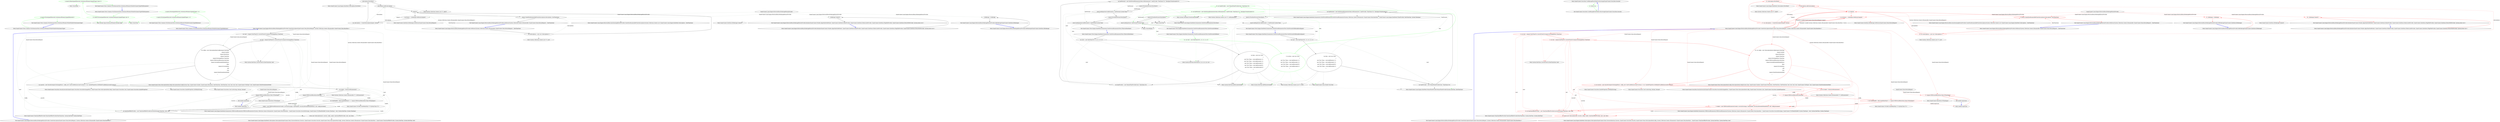 digraph  {
m0_9 [cluster="Unk.IsFalse", file="DataDictionary.cs", label="Entry Unk.IsFalse", span=""];
m0_0 [cluster="QuantConnect.Tests.Common.Util.ExtensionsTests.IsSubclassOfGenericWorksWorksForNonGenericType()", file="DataDictionary.cs", label="Entry QuantConnect.Tests.Common.Util.ExtensionsTests.IsSubclassOfGenericWorksWorksForNonGenericType()", span="23-23"];
m0_1 [cluster="QuantConnect.Tests.Common.Util.ExtensionsTests.IsSubclassOfGenericWorksWorksForNonGenericType()", color=green, community=0, file="DataDictionary.cs", label="4: Assert.IsTrue(typeof(Derived2).IsSubclassOfGeneric(typeof(Derived1)))", span="25-25"];
m0_2 [cluster="QuantConnect.Tests.Common.Util.ExtensionsTests.IsSubclassOfGenericWorksWorksForNonGenericType()", file="DataDictionary.cs", label="Exit QuantConnect.Tests.Common.Util.ExtensionsTests.IsSubclassOfGenericWorksWorksForNonGenericType()", span="23-23"];
m0_5 [cluster="QuantConnect.Tests.Common.Util.ExtensionsTests.IsSubclassOfGenericWorksForGenericTypeWithParameter()", file="DataDictionary.cs", label="Entry QuantConnect.Tests.Common.Util.ExtensionsTests.IsSubclassOfGenericWorksForGenericTypeWithParameter()", span="29-29"];
m0_6 [cluster="QuantConnect.Tests.Common.Util.ExtensionsTests.IsSubclassOfGenericWorksForGenericTypeWithParameter()", color=green, community=0, file="DataDictionary.cs", label="22: Assert.IsTrue(typeof(Derived1).IsSubclassOfGeneric(typeof(Super<int>)))", span="31-31"];
m0_7 [cluster="QuantConnect.Tests.Common.Util.ExtensionsTests.IsSubclassOfGenericWorksForGenericTypeWithParameter()", color=green, community=0, file="DataDictionary.cs", label="4: Assert.IsFalse(typeof(Derived1).IsSubclassOfGeneric(typeof(Super<bool>)))", span="32-32"];
m0_8 [cluster="QuantConnect.Tests.Common.Util.ExtensionsTests.IsSubclassOfGenericWorksForGenericTypeWithParameter()", file="DataDictionary.cs", label="Exit QuantConnect.Tests.Common.Util.ExtensionsTests.IsSubclassOfGenericWorksForGenericTypeWithParameter()", span="29-29"];
m0_10 [cluster="QuantConnect.Tests.Common.Util.ExtensionsTests.IsSubclassOfGenericWorksForGenericTypeDefinitions()", file="DataDictionary.cs", label="Entry QuantConnect.Tests.Common.Util.ExtensionsTests.IsSubclassOfGenericWorksForGenericTypeDefinitions()", span="36-36"];
m0_11 [cluster="QuantConnect.Tests.Common.Util.ExtensionsTests.IsSubclassOfGenericWorksForGenericTypeDefinitions()", color=green, community=0, file="DataDictionary.cs", label="3: Assert.IsTrue(typeof(Derived1).IsSubclassOfGeneric(typeof(Super<>)))", span="38-38"];
m0_12 [cluster="QuantConnect.Tests.Common.Util.ExtensionsTests.IsSubclassOfGenericWorksForGenericTypeDefinitions()", color=green, community=0, file="DataDictionary.cs", label="1: Assert.IsTrue(typeof(Derived2).IsSubclassOfGeneric(typeof(Super<>)))", span="39-39"];
m0_13 [cluster="QuantConnect.Tests.Common.Util.ExtensionsTests.IsSubclassOfGenericWorksForGenericTypeDefinitions()", file="DataDictionary.cs", label="Exit QuantConnect.Tests.Common.Util.ExtensionsTests.IsSubclassOfGenericWorksForGenericTypeDefinitions()", span="36-36"];
m0_3 [cluster="System.Type.IsSubclassOfGeneric(System.Type)", file="DataDictionary.cs", label="Entry System.Type.IsSubclassOfGeneric(System.Type)", span="359-359"];
m0_4 [cluster="Unk.IsTrue", file="DataDictionary.cs", label="Entry Unk.IsTrue", span=""];
m1_19 [cluster="QuantConnect.Lean.Engine.DataFeeds.Subscription.MoveNext()", file="DividendAlgorithm.cs", label="Entry QuantConnect.Lean.Engine.DataFeeds.Subscription.MoveNext()", span="130-130"];
m1_0 [cluster="QuantConnect.Lean.Engine.HistoricalData.BrokerageHistoryProvider.SetBrokerage(QuantConnect.Interfaces.IBrokerage)", file="DividendAlgorithm.cs", label="Entry QuantConnect.Lean.Engine.HistoricalData.BrokerageHistoryProvider.SetBrokerage(QuantConnect.Interfaces.IBrokerage)", span="41-41"];
m1_1 [cluster="QuantConnect.Lean.Engine.HistoricalData.BrokerageHistoryProvider.SetBrokerage(QuantConnect.Interfaces.IBrokerage)", file="DividendAlgorithm.cs", label="_brokerage = brokerage", span="43-43"];
m1_2 [cluster="QuantConnect.Lean.Engine.HistoricalData.BrokerageHistoryProvider.SetBrokerage(QuantConnect.Interfaces.IBrokerage)", file="DividendAlgorithm.cs", label="Exit QuantConnect.Lean.Engine.HistoricalData.BrokerageHistoryProvider.SetBrokerage(QuantConnect.Interfaces.IBrokerage)", span="41-41"];
m1_16 [cluster="System.Collections.Generic.List<T>.List()", file="DividendAlgorithm.cs", label="Entry System.Collections.Generic.List<T>.List()", span="0-0"];
m1_17 [cluster="QuantConnect.Interfaces.IBrokerage.GetHistory(QuantConnect.Data.HistoryRequest)", file="DividendAlgorithm.cs", label="Entry QuantConnect.Interfaces.IBrokerage.GetHistory(QuantConnect.Data.HistoryRequest)", span="120-120"];
m1_43 [cluster="lambda expression", file="DividendAlgorithm.cs", label="Entry lambda expression", span="112-112"];
m1_44 [cluster="lambda expression", file="DividendAlgorithm.cs", label="request.FillForwardResolution.Value.ToTimeSpan()", span="112-112"];
m1_45 [cluster="lambda expression", file="DividendAlgorithm.cs", label="Exit lambda expression", span="112-112"];
m1_18 [cluster="QuantConnect.Lean.Engine.HistoricalData.BrokerageHistoryProvider.CreateSubscription(QuantConnect.Data.HistoryRequest, System.Collections.Generic.IEnumerable<QuantConnect.Data.BaseData>)", file="DividendAlgorithm.cs", label="Entry QuantConnect.Lean.Engine.HistoricalData.BrokerageHistoryProvider.CreateSubscription(QuantConnect.Data.HistoryRequest, System.Collections.Generic.IEnumerable<QuantConnect.Data.BaseData>)", span="85-85"];
m1_22 [cluster="QuantConnect.Lean.Engine.HistoricalData.BrokerageHistoryProvider.CreateSubscription(QuantConnect.Data.HistoryRequest, System.Collections.Generic.IEnumerable<QuantConnect.Data.BaseData>)", file="DividendAlgorithm.cs", label="var start = request.StartTimeUtc.ConvertFromUtc(request.ExchangeHours.TimeZone)", span="88-88"];
m1_23 [cluster="QuantConnect.Lean.Engine.HistoricalData.BrokerageHistoryProvider.CreateSubscription(QuantConnect.Data.HistoryRequest, System.Collections.Generic.IEnumerable<QuantConnect.Data.BaseData>)", file="DividendAlgorithm.cs", label="var end = request.EndTimeUtc.ConvertFromUtc(request.ExchangeHours.TimeZone)", span="89-89"];
m1_24 [cluster="QuantConnect.Lean.Engine.HistoricalData.BrokerageHistoryProvider.CreateSubscription(QuantConnect.Data.HistoryRequest, System.Collections.Generic.IEnumerable<QuantConnect.Data.BaseData>)", file="DividendAlgorithm.cs", label="var config = new SubscriptionDataConfig(request.DataType,\r\n                request.Symbol,\r\n                request.Resolution,\r\n                request.TimeZone,\r\n                request.ExchangeHours.TimeZone,\r\n                request.FillForwardResolution.HasValue,\r\n                request.IncludeExtendedMarketHours,\r\n                false,\r\n                request.IsCustomData,\r\n                null,\r\n                true,\r\n                request.DataNormalizationMode\r\n                )", span="91-103"];
m1_25 [cluster="QuantConnect.Lean.Engine.HistoricalData.BrokerageHistoryProvider.CreateSubscription(QuantConnect.Data.HistoryRequest, System.Collections.Generic.IEnumerable<QuantConnect.Data.BaseData>)", file="DividendAlgorithm.cs", label="var security = new Security(request.ExchangeHours, config, new Cash(CashBook.AccountCurrency, 0, 1m), SymbolProperties.GetDefault(CashBook.AccountCurrency))", span="105-105"];
m1_26 [cluster="QuantConnect.Lean.Engine.HistoricalData.BrokerageHistoryProvider.CreateSubscription(QuantConnect.Data.HistoryRequest, System.Collections.Generic.IEnumerable<QuantConnect.Data.BaseData>)", file="DividendAlgorithm.cs", label="var reader = history.GetEnumerator()", span="107-107"];
m1_27 [cluster="QuantConnect.Lean.Engine.HistoricalData.BrokerageHistoryProvider.CreateSubscription(QuantConnect.Data.HistoryRequest, System.Collections.Generic.IEnumerable<QuantConnect.Data.BaseData>)", file="DividendAlgorithm.cs", label="request.FillForwardResolution.HasValue", span="110-110"];
m1_28 [cluster="QuantConnect.Lean.Engine.HistoricalData.BrokerageHistoryProvider.CreateSubscription(QuantConnect.Data.HistoryRequest, System.Collections.Generic.IEnumerable<QuantConnect.Data.BaseData>)", file="DividendAlgorithm.cs", label="var readOnlyRef = Ref.CreateReadOnly(() => request.FillForwardResolution.Value.ToTimeSpan())", span="112-112"];
m1_30 [cluster="QuantConnect.Lean.Engine.HistoricalData.BrokerageHistoryProvider.CreateSubscription(QuantConnect.Data.HistoryRequest, System.Collections.Generic.IEnumerable<QuantConnect.Data.BaseData>)", file="DividendAlgorithm.cs", label="var timeZoneOffsetProvider = new TimeZoneOffsetProvider(security.Exchange.TimeZone, start, end)", span="116-116"];
m1_31 [cluster="QuantConnect.Lean.Engine.HistoricalData.BrokerageHistoryProvider.CreateSubscription(QuantConnect.Data.HistoryRequest, System.Collections.Generic.IEnumerable<QuantConnect.Data.BaseData>)", file="DividendAlgorithm.cs", label="return new Subscription(null, security, config, reader, timeZoneOffsetProvider, start, end, false);", span="117-117"];
m1_29 [cluster="QuantConnect.Lean.Engine.HistoricalData.BrokerageHistoryProvider.CreateSubscription(QuantConnect.Data.HistoryRequest, System.Collections.Generic.IEnumerable<QuantConnect.Data.BaseData>)", file="DividendAlgorithm.cs", label="reader = new FillForwardEnumerator(reader, security.Exchange, readOnlyRef, security.IsExtendedMarketHours, end, config.Increment)", span="113-113"];
m1_32 [cluster="QuantConnect.Lean.Engine.HistoricalData.BrokerageHistoryProvider.CreateSubscription(QuantConnect.Data.HistoryRequest, System.Collections.Generic.IEnumerable<QuantConnect.Data.BaseData>)", file="DividendAlgorithm.cs", label="Exit QuantConnect.Lean.Engine.HistoricalData.BrokerageHistoryProvider.CreateSubscription(QuantConnect.Data.HistoryRequest, System.Collections.Generic.IEnumerable<QuantConnect.Data.BaseData>)", span="85-85"];
m1_34 [cluster="QuantConnect.Data.SubscriptionDataConfig.SubscriptionDataConfig(System.Type, QuantConnect.Symbol, QuantConnect.Resolution, DateTimeZone, DateTimeZone, bool, bool, bool, bool, QuantConnect.TickType?, bool, QuantConnect.DataNormalizationMode)", file="DividendAlgorithm.cs", label="Entry QuantConnect.Data.SubscriptionDataConfig.SubscriptionDataConfig(System.Type, QuantConnect.Symbol, QuantConnect.Resolution, DateTimeZone, DateTimeZone, bool, bool, bool, bool, QuantConnect.TickType?, bool, QuantConnect.DataNormalizationMode)", span="161-161"];
m1_7 [cluster="QuantConnect.Lean.Engine.HistoricalData.BrokerageHistoryProvider.GetHistory(System.Collections.Generic.IEnumerable<QuantConnect.Data.HistoryRequest>, DateTimeZone)", file="DividendAlgorithm.cs", label="Entry QuantConnect.Lean.Engine.HistoricalData.BrokerageHistoryProvider.GetHistory(System.Collections.Generic.IEnumerable<QuantConnect.Data.HistoryRequest>, DateTimeZone)", span="67-67"];
m1_8 [cluster="QuantConnect.Lean.Engine.HistoricalData.BrokerageHistoryProvider.GetHistory(System.Collections.Generic.IEnumerable<QuantConnect.Data.HistoryRequest>, DateTimeZone)", file="DividendAlgorithm.cs", label="var subscriptions = new List<Subscription>()", span="70-70"];
m1_9 [cluster="QuantConnect.Lean.Engine.HistoricalData.BrokerageHistoryProvider.GetHistory(System.Collections.Generic.IEnumerable<QuantConnect.Data.HistoryRequest>, DateTimeZone)", file="DividendAlgorithm.cs", label=requests, span="71-71"];
m1_14 [cluster="QuantConnect.Lean.Engine.HistoricalData.BrokerageHistoryProvider.GetHistory(System.Collections.Generic.IEnumerable<QuantConnect.Data.HistoryRequest>, DateTimeZone)", file="DividendAlgorithm.cs", label="return CreateSliceEnumerableFromSubscriptions(subscriptions, sliceTimeZone);", span="79-79"];
m1_13 [cluster="QuantConnect.Lean.Engine.HistoricalData.BrokerageHistoryProvider.GetHistory(System.Collections.Generic.IEnumerable<QuantConnect.Data.HistoryRequest>, DateTimeZone)", file="DividendAlgorithm.cs", label="subscriptions.Add(subscription)", span="76-76"];
m1_10 [cluster="QuantConnect.Lean.Engine.HistoricalData.BrokerageHistoryProvider.GetHistory(System.Collections.Generic.IEnumerable<QuantConnect.Data.HistoryRequest>, DateTimeZone)", file="DividendAlgorithm.cs", label="var history = _brokerage.GetHistory(request)", span="73-73"];
m1_11 [cluster="QuantConnect.Lean.Engine.HistoricalData.BrokerageHistoryProvider.GetHistory(System.Collections.Generic.IEnumerable<QuantConnect.Data.HistoryRequest>, DateTimeZone)", file="DividendAlgorithm.cs", label="var subscription = CreateSubscription(request, history)", span="74-74"];
m1_12 [cluster="QuantConnect.Lean.Engine.HistoricalData.BrokerageHistoryProvider.GetHistory(System.Collections.Generic.IEnumerable<QuantConnect.Data.HistoryRequest>, DateTimeZone)", file="DividendAlgorithm.cs", label="subscription.MoveNext()", span="75-75"];
m1_15 [cluster="QuantConnect.Lean.Engine.HistoricalData.BrokerageHistoryProvider.GetHistory(System.Collections.Generic.IEnumerable<QuantConnect.Data.HistoryRequest>, DateTimeZone)", file="DividendAlgorithm.cs", label="Exit QuantConnect.Lean.Engine.HistoricalData.BrokerageHistoryProvider.GetHistory(System.Collections.Generic.IEnumerable<QuantConnect.Data.HistoryRequest>, DateTimeZone)", span="67-67"];
m1_42 [cluster="QuantConnect.Lean.Engine.DataFeeds.Subscription.Subscription(QuantConnect.Data.UniverseSelection.Universe, QuantConnect.Securities.Security, QuantConnect.Data.SubscriptionDataConfig, System.Collections.Generic.IEnumerator<QuantConnect.Data.BaseData>, QuantConnect.TimeZoneOffsetProvider, System.DateTime, System.DateTime, bool)", file="DividendAlgorithm.cs", label="Entry QuantConnect.Lean.Engine.DataFeeds.Subscription.Subscription(QuantConnect.Data.UniverseSelection.Universe, QuantConnect.Securities.Security, QuantConnect.Data.SubscriptionDataConfig, System.Collections.Generic.IEnumerator<QuantConnect.Data.BaseData>, QuantConnect.TimeZoneOffsetProvider, System.DateTime, System.DateTime, bool)", span="103-103"];
m1_40 [cluster="QuantConnect.Lean.Engine.DataFeeds.Enumerators.FillForwardEnumerator.FillForwardEnumerator(System.Collections.Generic.IEnumerator<QuantConnect.Data.BaseData>, QuantConnect.Securities.SecurityExchange, QuantConnect.Util.IReadOnlyRef<System.TimeSpan>, bool, System.DateTime, System.TimeSpan)", file="DividendAlgorithm.cs", label="Entry QuantConnect.Lean.Engine.DataFeeds.Enumerators.FillForwardEnumerator.FillForwardEnumerator(System.Collections.Generic.IEnumerator<QuantConnect.Data.BaseData>, QuantConnect.Securities.SecurityExchange, QuantConnect.Util.IReadOnlyRef<System.TimeSpan>, bool, System.DateTime, System.TimeSpan)", span="59-59"];
m1_3 [cluster="QuantConnect.Lean.Engine.HistoricalData.BrokerageHistoryProvider.Initialize(QuantConnect.Packets.AlgorithmNodePacket, QuantConnect.Interfaces.IDataProvider, QuantConnect.Interfaces.IDataCacheProvider, QuantConnect.Interfaces.IMapFileProvider, QuantConnect.Interfaces.IFactorFileProvider, System.Action<int>)", file="DividendAlgorithm.cs", label="Entry QuantConnect.Lean.Engine.HistoricalData.BrokerageHistoryProvider.Initialize(QuantConnect.Packets.AlgorithmNodePacket, QuantConnect.Interfaces.IDataProvider, QuantConnect.Interfaces.IDataCacheProvider, QuantConnect.Interfaces.IMapFileProvider, QuantConnect.Interfaces.IFactorFileProvider, System.Action<int>)", span="55-55"];
m1_4 [cluster="QuantConnect.Lean.Engine.HistoricalData.BrokerageHistoryProvider.Initialize(QuantConnect.Packets.AlgorithmNodePacket, QuantConnect.Interfaces.IDataProvider, QuantConnect.Interfaces.IDataCacheProvider, QuantConnect.Interfaces.IMapFileProvider, QuantConnect.Interfaces.IFactorFileProvider, System.Action<int>)", file="DividendAlgorithm.cs", label="_brokerage.Connect()", span="58-58"];
m1_5 [cluster="QuantConnect.Lean.Engine.HistoricalData.BrokerageHistoryProvider.Initialize(QuantConnect.Packets.AlgorithmNodePacket, QuantConnect.Interfaces.IDataProvider, QuantConnect.Interfaces.IDataCacheProvider, QuantConnect.Interfaces.IMapFileProvider, QuantConnect.Interfaces.IFactorFileProvider, System.Action<int>)", file="DividendAlgorithm.cs", label="Exit QuantConnect.Lean.Engine.HistoricalData.BrokerageHistoryProvider.Initialize(QuantConnect.Packets.AlgorithmNodePacket, QuantConnect.Interfaces.IDataProvider, QuantConnect.Interfaces.IDataCacheProvider, QuantConnect.Interfaces.IMapFileProvider, QuantConnect.Interfaces.IFactorFileProvider, System.Action<int>)", span="55-55"];
m1_39 [cluster="QuantConnect.Util.Ref.CreateReadOnly<T>(System.Func<T>)", file="DividendAlgorithm.cs", label="Entry QuantConnect.Util.Ref.CreateReadOnly<T>(System.Func<T>)", span="89-89"];
m1_38 [cluster="System.Collections.Generic.IEnumerable<T>.GetEnumerator()", file="DividendAlgorithm.cs", label="Entry System.Collections.Generic.IEnumerable<T>.GetEnumerator()", span="0-0"];
m1_35 [cluster="QuantConnect.Securities.Security.Security(QuantConnect.Securities.SecurityExchangeHours, QuantConnect.Data.SubscriptionDataConfig, QuantConnect.Securities.Cash, QuantConnect.Securities.SymbolProperties)", file="DividendAlgorithm.cs", label="Entry QuantConnect.Securities.Security.Security(QuantConnect.Securities.SecurityExchangeHours, QuantConnect.Data.SubscriptionDataConfig, QuantConnect.Securities.Cash, QuantConnect.Securities.SymbolProperties)", span="315-315"];
m1_37 [cluster="QuantConnect.Securities.SymbolProperties.GetDefault(string)", file="DividendAlgorithm.cs", label="Entry QuantConnect.Securities.SymbolProperties.GetDefault(string)", span="84-84"];
m1_6 [cluster="QuantConnect.Interfaces.IBrokerage.Connect()", file="DividendAlgorithm.cs", label="Entry QuantConnect.Interfaces.IBrokerage.Connect()", span="103-103"];
m1_21 [cluster="QuantConnect.Lean.Engine.HistoricalData.SynchronizingHistoryProvider.CreateSliceEnumerableFromSubscriptions(System.Collections.Generic.List<QuantConnect.Lean.Engine.DataFeeds.Subscription>, DateTimeZone)", file="DividendAlgorithm.cs", label="Entry QuantConnect.Lean.Engine.HistoricalData.SynchronizingHistoryProvider.CreateSliceEnumerableFromSubscriptions(System.Collections.Generic.List<QuantConnect.Lean.Engine.DataFeeds.Subscription>, DateTimeZone)", span="68-68"];
m1_20 [cluster="System.Collections.Generic.List<T>.Add(T)", file="DividendAlgorithm.cs", label="Entry System.Collections.Generic.List<T>.Add(T)", span="0-0"];
m1_36 [cluster="QuantConnect.Securities.Cash.Cash(string, decimal, decimal)", file="DividendAlgorithm.cs", label="Entry QuantConnect.Securities.Cash.Cash(string, decimal, decimal)", span="68-68"];
m1_41 [cluster="QuantConnect.TimeZoneOffsetProvider.TimeZoneOffsetProvider(DateTimeZone, System.DateTime, System.DateTime)", file="DividendAlgorithm.cs", label="Entry QuantConnect.TimeZoneOffsetProvider.TimeZoneOffsetProvider(DateTimeZone, System.DateTime, System.DateTime)", span="51-51"];
m1_46 [cluster="QuantConnect.Resolution.ToTimeSpan()", file="DividendAlgorithm.cs", label="Entry QuantConnect.Resolution.ToTimeSpan()", span="677-677"];
m1_33 [cluster="System.DateTime.ConvertFromUtc(DateTimeZone, bool)", file="DividendAlgorithm.cs", label="Entry System.DateTime.ConvertFromUtc(DateTimeZone, bool)", span="559-559"];
m1_47 [file="DividendAlgorithm.cs", label="QuantConnect.Lean.Engine.HistoricalData.BrokerageHistoryProvider", span=""];
m1_48 [file="DividendAlgorithm.cs", label="QuantConnect.Data.HistoryRequest", span=""];
m4_16 [cluster="System.TimeSpan.FromSeconds(double)", file="Splits.cs", label="Entry System.TimeSpan.FromSeconds(double)", span="0-0"];
m4_19 [cluster="Unk.AreEqual", file="Splits.cs", label="Entry Unk.AreEqual", span=""];
m4_15 [cluster="System.Collections.Generic.List<T>.GetEnumerator()", file="Splits.cs", label="Entry System.Collections.Generic.List<T>.GetEnumerator()", span="0-0"];
m4_11 [cluster="System.DateTime.AddMinutes(double)", file="Splits.cs", label="Entry System.DateTime.AddMinutes(double)", span="0-0"];
m4_20 [cluster="QuantConnect.Tests.Engine.DataFeeds.Enumerators.FastForwardEnumeratorTests.FastForwardsOldDataAllowsEquals()", file="Splits.cs", label="Entry QuantConnect.Tests.Engine.DataFeeds.Enumerators.FastForwardEnumeratorTests.FastForwardsOldDataAllowsEquals()", span="47-47"];
m4_21 [cluster="QuantConnect.Tests.Engine.DataFeeds.Enumerators.FastForwardEnumeratorTests.FastForwardsOldDataAllowsEquals()", file="Splits.cs", label="var start = new DateTime(2015, 10, 10, 13, 0, 0)", span="49-49"];
m4_22 [cluster="QuantConnect.Tests.Engine.DataFeeds.Enumerators.FastForwardEnumeratorTests.FastForwardsOldDataAllowsEquals()", file="Splits.cs", label="var data = new List<Tick>\r\n            {\r\n                new Tick {Time = start.AddMinutes(-1)},\r\n                new Tick {Time = start.AddSeconds(-1)},\r\n                new Tick {Time = start.AddSeconds(0)},\r\n                new Tick {Time = start.AddSeconds(1)},\r\n            }", span="50-56"];
m4_26 [cluster="QuantConnect.Tests.Engine.DataFeeds.Enumerators.FastForwardEnumeratorTests.FastForwardsOldDataAllowsEquals()", file="Splits.cs", label="Assert.AreEqual(start.AddSeconds(-1), fastForward.Current.Time)", span="62-62"];
m4_23 [cluster="QuantConnect.Tests.Engine.DataFeeds.Enumerators.FastForwardEnumeratorTests.FastForwardsOldDataAllowsEquals()", file="Splits.cs", label="var timeProvider = new ManualTimeProvider(start, TimeZones.Utc)", span="58-58"];
m4_24 [cluster="QuantConnect.Tests.Engine.DataFeeds.Enumerators.FastForwardEnumeratorTests.FastForwardsOldDataAllowsEquals()", file="Splits.cs", label="var fastForward = new FastForwardEnumerator(data.GetEnumerator(), timeProvider, TimeZones.Utc, TimeSpan.FromSeconds(1))", span="59-59"];
m4_25 [cluster="QuantConnect.Tests.Engine.DataFeeds.Enumerators.FastForwardEnumeratorTests.FastForwardsOldDataAllowsEquals()", file="Splits.cs", label="Assert.IsTrue(fastForward.MoveNext())", span="61-61"];
m4_27 [cluster="QuantConnect.Tests.Engine.DataFeeds.Enumerators.FastForwardEnumeratorTests.FastForwardsOldDataAllowsEquals()", file="Splits.cs", label="Exit QuantConnect.Tests.Engine.DataFeeds.Enumerators.FastForwardEnumeratorTests.FastForwardsOldDataAllowsEquals()", span="47-47"];
m4_13 [cluster="QuantConnect.Lean.Engine.DataFeeds.ManualTimeProvider.ManualTimeProvider(System.DateTime, DateTimeZone)", file="Splits.cs", label="Entry QuantConnect.Lean.Engine.DataFeeds.ManualTimeProvider.ManualTimeProvider(System.DateTime, DateTimeZone)", span="47-47"];
m4_28 [cluster="QuantConnect.Tests.Engine.DataFeeds.Enumerators.FastForwardEnumeratorTests.FiltersOutPastData()", file="Splits.cs", label="Entry QuantConnect.Tests.Engine.DataFeeds.Enumerators.FastForwardEnumeratorTests.FiltersOutPastData()", span="65-65"];
m4_29 [cluster="QuantConnect.Tests.Engine.DataFeeds.Enumerators.FastForwardEnumeratorTests.FiltersOutPastData()", file="Splits.cs", label="var start = new DateTime(2015, 10, 10, 13, 0, 0)", span="67-67"];
m4_30 [cluster="QuantConnect.Tests.Engine.DataFeeds.Enumerators.FastForwardEnumeratorTests.FiltersOutPastData()", file="Splits.cs", label="var data = new List<Tick>\r\n            {\r\n                new Tick {Time = start.AddMinutes(-1)},\r\n                new Tick {Time = start.AddSeconds(-1)},\r\n                new Tick {Time = start.AddSeconds(1)},\r\n                new Tick {Time = start.AddSeconds(0)},\r\n                new Tick {Time = start.AddSeconds(2)}\r\n            }", span="68-75"];
m4_34 [cluster="QuantConnect.Tests.Engine.DataFeeds.Enumerators.FastForwardEnumeratorTests.FiltersOutPastData()", file="Splits.cs", label="Assert.AreEqual(start.AddSeconds(1), fastForward.Current.Time)", span="81-81"];
m4_36 [cluster="QuantConnect.Tests.Engine.DataFeeds.Enumerators.FastForwardEnumeratorTests.FiltersOutPastData()", file="Splits.cs", label="Assert.AreEqual(start.AddSeconds(2), fastForward.Current.Time)", span="84-84"];
m4_31 [cluster="QuantConnect.Tests.Engine.DataFeeds.Enumerators.FastForwardEnumeratorTests.FiltersOutPastData()", file="Splits.cs", label="var timeProvider = new ManualTimeProvider(start, TimeZones.Utc)", span="77-77"];
m4_32 [cluster="QuantConnect.Tests.Engine.DataFeeds.Enumerators.FastForwardEnumeratorTests.FiltersOutPastData()", file="Splits.cs", label="var fastForward = new FastForwardEnumerator(data.GetEnumerator(), timeProvider, TimeZones.Utc, TimeSpan.FromSeconds(0.5))", span="78-78"];
m4_33 [cluster="QuantConnect.Tests.Engine.DataFeeds.Enumerators.FastForwardEnumeratorTests.FiltersOutPastData()", file="Splits.cs", label="Assert.IsTrue(fastForward.MoveNext())", span="80-80"];
m4_35 [cluster="QuantConnect.Tests.Engine.DataFeeds.Enumerators.FastForwardEnumeratorTests.FiltersOutPastData()", file="Splits.cs", label="Assert.IsTrue(fastForward.MoveNext())", span="83-83"];
m4_37 [cluster="QuantConnect.Tests.Engine.DataFeeds.Enumerators.FastForwardEnumeratorTests.FiltersOutPastData()", file="Splits.cs", label="Exit QuantConnect.Tests.Engine.DataFeeds.Enumerators.FastForwardEnumeratorTests.FiltersOutPastData()", span="65-65"];
m4_18 [cluster="Unk.IsTrue", file="Splits.cs", label="Entry Unk.IsTrue", span=""];
m4_9 [cluster="System.Collections.Generic.List<T>.List()", file="Splits.cs", label="Entry System.Collections.Generic.List<T>.List()", span="0-0"];
m4_10 [cluster="QuantConnect.Data.Market.Tick.Tick()", file="Splits.cs", label="Entry QuantConnect.Data.Market.Tick.Tick()", span="98-98"];
m4_14 [cluster="QuantConnect.Lean.Engine.DataFeeds.Enumerators.FastForwardEnumerator.FastForwardEnumerator(System.Collections.Generic.IEnumerator<QuantConnect.Data.BaseData>, QuantConnect.Lean.Engine.DataFeeds.ITimeProvider, DateTimeZone, System.TimeSpan)", file="Splits.cs", label="Entry QuantConnect.Lean.Engine.DataFeeds.Enumerators.FastForwardEnumerator.FastForwardEnumerator(System.Collections.Generic.IEnumerator<QuantConnect.Data.BaseData>, QuantConnect.Lean.Engine.DataFeeds.ITimeProvider, DateTimeZone, System.TimeSpan)", span="43-43"];
m4_17 [cluster="QuantConnect.Lean.Engine.DataFeeds.Enumerators.FastForwardEnumerator.MoveNext()", file="Splits.cs", label="Entry QuantConnect.Lean.Engine.DataFeeds.Enumerators.FastForwardEnumerator.MoveNext()", span="57-57"];
m4_0 [cluster="QuantConnect.Tests.Engine.DataFeeds.Enumerators.FastForwardEnumeratorTests.FastForwardsOldData()", file="Splits.cs", label="Entry QuantConnect.Tests.Engine.DataFeeds.Enumerators.FastForwardEnumeratorTests.FastForwardsOldData()", span="29-29"];
m4_1 [cluster="QuantConnect.Tests.Engine.DataFeeds.Enumerators.FastForwardEnumeratorTests.FastForwardsOldData()", color=green, community=0, file="Splits.cs", label="22: var start = new DateTime(2015, 10, 10, 13, 0, 0)", span="31-31"];
m4_2 [cluster="QuantConnect.Tests.Engine.DataFeeds.Enumerators.FastForwardEnumeratorTests.FastForwardsOldData()", color=green, community=0, file="Splits.cs", label="0: var data = new List<Tick>\r\n            {\r\n                new Tick {Time = start.AddMinutes(-1)},\r\n                new Tick {Time = start.AddSeconds(-1)},\r\n                new Tick {Time = start.AddSeconds(0)},\r\n                new Tick {Time = start.AddSeconds(1)},\r\n            }", span="32-38"];
m4_3 [cluster="QuantConnect.Tests.Engine.DataFeeds.Enumerators.FastForwardEnumeratorTests.FastForwardsOldData()", color=green, community=0, file="Splits.cs", label="16: var timeProvider = new ManualTimeProvider(start, TimeZones.Utc)", span="40-40"];
m4_6 [cluster="QuantConnect.Tests.Engine.DataFeeds.Enumerators.FastForwardEnumeratorTests.FastForwardsOldData()", file="Splits.cs", label="Assert.AreEqual(start, fastForward.Current.Time)", span="44-44"];
m4_4 [cluster="QuantConnect.Tests.Engine.DataFeeds.Enumerators.FastForwardEnumeratorTests.FastForwardsOldData()", color=green, community=0, file="Splits.cs", label="22: var fastForward = new FastForwardEnumerator(data.GetEnumerator(), timeProvider, TimeZones.Utc, TimeSpan.FromSeconds(0.5))", span="41-41"];
m4_5 [cluster="QuantConnect.Tests.Engine.DataFeeds.Enumerators.FastForwardEnumeratorTests.FastForwardsOldData()", file="Splits.cs", label="Assert.IsTrue(fastForward.MoveNext())", span="43-43"];
m4_7 [cluster="QuantConnect.Tests.Engine.DataFeeds.Enumerators.FastForwardEnumeratorTests.FastForwardsOldData()", file="Splits.cs", label="Exit QuantConnect.Tests.Engine.DataFeeds.Enumerators.FastForwardEnumeratorTests.FastForwardsOldData()", span="29-29"];
m4_12 [cluster="System.DateTime.AddSeconds(double)", file="Splits.cs", label="Entry System.DateTime.AddSeconds(double)", span="0-0"];
m4_8 [cluster="System.DateTime.DateTime(int, int, int, int, int, int)", file="Splits.cs", label="Entry System.DateTime.DateTime(int, int, int, int, int, int)", span="0-0"];
m5_0 [cluster="QuantConnect.Securities.CashBuyingPowerModel.GetLeverage(QuantConnect.Securities.Security)", file="Ticks.cs", label="Entry QuantConnect.Securities.CashBuyingPowerModel.GetLeverage(QuantConnect.Securities.Security)", span="31-31"];
m5_1 [cluster="QuantConnect.Securities.CashBuyingPowerModel.GetLeverage(QuantConnect.Securities.Security)", color=green, community=0, file="Ticks.cs", label="12: return 1m;", span="34-34"];
m5_2 [cluster="QuantConnect.Securities.CashBuyingPowerModel.GetLeverage(QuantConnect.Securities.Security)", file="Ticks.cs", label="Exit QuantConnect.Securities.CashBuyingPowerModel.GetLeverage(QuantConnect.Securities.Security)", span="31-31"];
m6_19 [cluster="QuantConnect.Lean.Engine.DataFeeds.Subscription.MoveNext()", file="TradeBars.cs", label="Entry QuantConnect.Lean.Engine.DataFeeds.Subscription.MoveNext()", span="130-130"];
m6_0 [cluster="QuantConnect.Lean.Engine.HistoricalData.BrokerageHistoryProvider.SetBrokerage(QuantConnect.Interfaces.IBrokerage)", file="TradeBars.cs", label="Entry QuantConnect.Lean.Engine.HistoricalData.BrokerageHistoryProvider.SetBrokerage(QuantConnect.Interfaces.IBrokerage)", span="41-41"];
m6_1 [cluster="QuantConnect.Lean.Engine.HistoricalData.BrokerageHistoryProvider.SetBrokerage(QuantConnect.Interfaces.IBrokerage)", color=red, community=0, file="TradeBars.cs", label="6: _brokerage = brokerage", span="43-43"];
m6_2 [cluster="QuantConnect.Lean.Engine.HistoricalData.BrokerageHistoryProvider.SetBrokerage(QuantConnect.Interfaces.IBrokerage)", file="TradeBars.cs", label="Exit QuantConnect.Lean.Engine.HistoricalData.BrokerageHistoryProvider.SetBrokerage(QuantConnect.Interfaces.IBrokerage)", span="41-41"];
m6_16 [cluster="System.Collections.Generic.List<T>.List()", file="TradeBars.cs", label="Entry System.Collections.Generic.List<T>.List()", span="0-0"];
m6_17 [cluster="QuantConnect.Interfaces.IBrokerage.GetHistory(QuantConnect.Data.HistoryRequest)", file="TradeBars.cs", label="Entry QuantConnect.Interfaces.IBrokerage.GetHistory(QuantConnect.Data.HistoryRequest)", span="120-120"];
m6_43 [cluster="lambda expression", file="TradeBars.cs", label="Entry lambda expression", span="112-112"];
m6_44 [cluster="lambda expression", color=red, community=0, file="TradeBars.cs", label="17: request.FillForwardResolution.Value.ToTimeSpan()", span="112-112"];
m6_45 [cluster="lambda expression", file="TradeBars.cs", label="Exit lambda expression", span="112-112"];
m6_18 [cluster="QuantConnect.Lean.Engine.HistoricalData.BrokerageHistoryProvider.CreateSubscription(QuantConnect.Data.HistoryRequest, System.Collections.Generic.IEnumerable<QuantConnect.Data.BaseData>)", file="TradeBars.cs", label="Entry QuantConnect.Lean.Engine.HistoricalData.BrokerageHistoryProvider.CreateSubscription(QuantConnect.Data.HistoryRequest, System.Collections.Generic.IEnumerable<QuantConnect.Data.BaseData>)", span="85-85"];
m6_22 [cluster="QuantConnect.Lean.Engine.HistoricalData.BrokerageHistoryProvider.CreateSubscription(QuantConnect.Data.HistoryRequest, System.Collections.Generic.IEnumerable<QuantConnect.Data.BaseData>)", color=red, community=0, file="TradeBars.cs", label="5: var start = request.StartTimeUtc.ConvertFromUtc(request.ExchangeHours.TimeZone)", span="88-88"];
m6_23 [cluster="QuantConnect.Lean.Engine.HistoricalData.BrokerageHistoryProvider.CreateSubscription(QuantConnect.Data.HistoryRequest, System.Collections.Generic.IEnumerable<QuantConnect.Data.BaseData>)", color=red, community=0, file="TradeBars.cs", label="5: var end = request.EndTimeUtc.ConvertFromUtc(request.ExchangeHours.TimeZone)", span="89-89"];
m6_24 [cluster="QuantConnect.Lean.Engine.HistoricalData.BrokerageHistoryProvider.CreateSubscription(QuantConnect.Data.HistoryRequest, System.Collections.Generic.IEnumerable<QuantConnect.Data.BaseData>)", color=red, community=0, file="TradeBars.cs", label="20: var config = new SubscriptionDataConfig(request.DataType,\r\n                request.Symbol,\r\n                request.Resolution,\r\n                request.TimeZone,\r\n                request.ExchangeHours.TimeZone,\r\n                request.FillForwardResolution.HasValue,\r\n                request.IncludeExtendedMarketHours,\r\n                false,\r\n                request.IsCustomData,\r\n                null,\r\n                true,\r\n                request.DataNormalizationMode\r\n                )", span="91-103"];
m6_25 [cluster="QuantConnect.Lean.Engine.HistoricalData.BrokerageHistoryProvider.CreateSubscription(QuantConnect.Data.HistoryRequest, System.Collections.Generic.IEnumerable<QuantConnect.Data.BaseData>)", color=red, community=0, file="TradeBars.cs", label="5: var security = new Security(request.ExchangeHours, config, new Cash(CashBook.AccountCurrency, 0, 1m), SymbolProperties.GetDefault(CashBook.AccountCurrency))", span="105-105"];
m6_26 [cluster="QuantConnect.Lean.Engine.HistoricalData.BrokerageHistoryProvider.CreateSubscription(QuantConnect.Data.HistoryRequest, System.Collections.Generic.IEnumerable<QuantConnect.Data.BaseData>)", color=red, community=0, file="TradeBars.cs", label="20: var reader = history.GetEnumerator()", span="107-107"];
m6_27 [cluster="QuantConnect.Lean.Engine.HistoricalData.BrokerageHistoryProvider.CreateSubscription(QuantConnect.Data.HistoryRequest, System.Collections.Generic.IEnumerable<QuantConnect.Data.BaseData>)", color=red, community=0, file="TradeBars.cs", label="17: request.FillForwardResolution.HasValue", span="110-110"];
m6_28 [cluster="QuantConnect.Lean.Engine.HistoricalData.BrokerageHistoryProvider.CreateSubscription(QuantConnect.Data.HistoryRequest, System.Collections.Generic.IEnumerable<QuantConnect.Data.BaseData>)", color=red, community=0, file="TradeBars.cs", label="5: var readOnlyRef = Ref.CreateReadOnly(() => request.FillForwardResolution.Value.ToTimeSpan())", span="112-112"];
m6_30 [cluster="QuantConnect.Lean.Engine.HistoricalData.BrokerageHistoryProvider.CreateSubscription(QuantConnect.Data.HistoryRequest, System.Collections.Generic.IEnumerable<QuantConnect.Data.BaseData>)", color=red, community=0, file="TradeBars.cs", label="8: var timeZoneOffsetProvider = new TimeZoneOffsetProvider(security.Exchange.TimeZone, start, end)", span="116-116"];
m6_31 [cluster="QuantConnect.Lean.Engine.HistoricalData.BrokerageHistoryProvider.CreateSubscription(QuantConnect.Data.HistoryRequest, System.Collections.Generic.IEnumerable<QuantConnect.Data.BaseData>)", color=red, community=0, file="TradeBars.cs", label="21: return new Subscription(null, security, config, reader, timeZoneOffsetProvider, start, end, false);", span="117-117"];
m6_29 [cluster="QuantConnect.Lean.Engine.HistoricalData.BrokerageHistoryProvider.CreateSubscription(QuantConnect.Data.HistoryRequest, System.Collections.Generic.IEnumerable<QuantConnect.Data.BaseData>)", color=red, community=0, file="TradeBars.cs", label="5: reader = new FillForwardEnumerator(reader, security.Exchange, readOnlyRef, security.IsExtendedMarketHours, end, config.Increment)", span="113-113"];
m6_32 [cluster="QuantConnect.Lean.Engine.HistoricalData.BrokerageHistoryProvider.CreateSubscription(QuantConnect.Data.HistoryRequest, System.Collections.Generic.IEnumerable<QuantConnect.Data.BaseData>)", file="TradeBars.cs", label="Exit QuantConnect.Lean.Engine.HistoricalData.BrokerageHistoryProvider.CreateSubscription(QuantConnect.Data.HistoryRequest, System.Collections.Generic.IEnumerable<QuantConnect.Data.BaseData>)", span="85-85"];
m6_34 [cluster="QuantConnect.Data.SubscriptionDataConfig.SubscriptionDataConfig(System.Type, QuantConnect.Symbol, QuantConnect.Resolution, DateTimeZone, DateTimeZone, bool, bool, bool, bool, QuantConnect.TickType?, bool, QuantConnect.DataNormalizationMode)", file="TradeBars.cs", label="Entry QuantConnect.Data.SubscriptionDataConfig.SubscriptionDataConfig(System.Type, QuantConnect.Symbol, QuantConnect.Resolution, DateTimeZone, DateTimeZone, bool, bool, bool, bool, QuantConnect.TickType?, bool, QuantConnect.DataNormalizationMode)", span="161-161"];
m6_7 [cluster="QuantConnect.Lean.Engine.HistoricalData.BrokerageHistoryProvider.GetHistory(System.Collections.Generic.IEnumerable<QuantConnect.Data.HistoryRequest>, DateTimeZone)", file="TradeBars.cs", label="Entry QuantConnect.Lean.Engine.HistoricalData.BrokerageHistoryProvider.GetHistory(System.Collections.Generic.IEnumerable<QuantConnect.Data.HistoryRequest>, DateTimeZone)", span="67-67"];
m6_8 [cluster="QuantConnect.Lean.Engine.HistoricalData.BrokerageHistoryProvider.GetHistory(System.Collections.Generic.IEnumerable<QuantConnect.Data.HistoryRequest>, DateTimeZone)", color=red, community=0, file="TradeBars.cs", label="20: var subscriptions = new List<Subscription>()", span="70-70"];
m6_9 [cluster="QuantConnect.Lean.Engine.HistoricalData.BrokerageHistoryProvider.GetHistory(System.Collections.Generic.IEnumerable<QuantConnect.Data.HistoryRequest>, DateTimeZone)", color=red, community=0, file="TradeBars.cs", label="14: requests", span="71-71"];
m6_14 [cluster="QuantConnect.Lean.Engine.HistoricalData.BrokerageHistoryProvider.GetHistory(System.Collections.Generic.IEnumerable<QuantConnect.Data.HistoryRequest>, DateTimeZone)", color=red, community=0, file="TradeBars.cs", label="4: return CreateSliceEnumerableFromSubscriptions(subscriptions, sliceTimeZone);", span="79-79"];
m6_13 [cluster="QuantConnect.Lean.Engine.HistoricalData.BrokerageHistoryProvider.GetHistory(System.Collections.Generic.IEnumerable<QuantConnect.Data.HistoryRequest>, DateTimeZone)", color=red, community=0, file="TradeBars.cs", label="5: subscriptions.Add(subscription)", span="76-76"];
m6_10 [cluster="QuantConnect.Lean.Engine.HistoricalData.BrokerageHistoryProvider.GetHistory(System.Collections.Generic.IEnumerable<QuantConnect.Data.HistoryRequest>, DateTimeZone)", color=red, community=0, file="TradeBars.cs", label="4: var history = _brokerage.GetHistory(request)", span="73-73"];
m6_11 [cluster="QuantConnect.Lean.Engine.HistoricalData.BrokerageHistoryProvider.GetHistory(System.Collections.Generic.IEnumerable<QuantConnect.Data.HistoryRequest>, DateTimeZone)", color=red, community=0, file="TradeBars.cs", label="17: var subscription = CreateSubscription(request, history)", span="74-74"];
m6_12 [cluster="QuantConnect.Lean.Engine.HistoricalData.BrokerageHistoryProvider.GetHistory(System.Collections.Generic.IEnumerable<QuantConnect.Data.HistoryRequest>, DateTimeZone)", color=red, community=0, file="TradeBars.cs", label="21: subscription.MoveNext()", span="75-75"];
m6_15 [cluster="QuantConnect.Lean.Engine.HistoricalData.BrokerageHistoryProvider.GetHistory(System.Collections.Generic.IEnumerable<QuantConnect.Data.HistoryRequest>, DateTimeZone)", file="TradeBars.cs", label="Exit QuantConnect.Lean.Engine.HistoricalData.BrokerageHistoryProvider.GetHistory(System.Collections.Generic.IEnumerable<QuantConnect.Data.HistoryRequest>, DateTimeZone)", span="67-67"];
m6_42 [cluster="QuantConnect.Lean.Engine.DataFeeds.Subscription.Subscription(QuantConnect.Data.UniverseSelection.Universe, QuantConnect.Securities.Security, QuantConnect.Data.SubscriptionDataConfig, System.Collections.Generic.IEnumerator<QuantConnect.Data.BaseData>, QuantConnect.TimeZoneOffsetProvider, System.DateTime, System.DateTime, bool)", file="TradeBars.cs", label="Entry QuantConnect.Lean.Engine.DataFeeds.Subscription.Subscription(QuantConnect.Data.UniverseSelection.Universe, QuantConnect.Securities.Security, QuantConnect.Data.SubscriptionDataConfig, System.Collections.Generic.IEnumerator<QuantConnect.Data.BaseData>, QuantConnect.TimeZoneOffsetProvider, System.DateTime, System.DateTime, bool)", span="103-103"];
m6_40 [cluster="QuantConnect.Lean.Engine.DataFeeds.Enumerators.FillForwardEnumerator.FillForwardEnumerator(System.Collections.Generic.IEnumerator<QuantConnect.Data.BaseData>, QuantConnect.Securities.SecurityExchange, QuantConnect.Util.IReadOnlyRef<System.TimeSpan>, bool, System.DateTime, System.TimeSpan)", file="TradeBars.cs", label="Entry QuantConnect.Lean.Engine.DataFeeds.Enumerators.FillForwardEnumerator.FillForwardEnumerator(System.Collections.Generic.IEnumerator<QuantConnect.Data.BaseData>, QuantConnect.Securities.SecurityExchange, QuantConnect.Util.IReadOnlyRef<System.TimeSpan>, bool, System.DateTime, System.TimeSpan)", span="59-59"];
m6_3 [cluster="QuantConnect.Lean.Engine.HistoricalData.BrokerageHistoryProvider.Initialize(QuantConnect.Packets.AlgorithmNodePacket, QuantConnect.Interfaces.IDataProvider, QuantConnect.Interfaces.IDataCacheProvider, QuantConnect.Interfaces.IMapFileProvider, QuantConnect.Interfaces.IFactorFileProvider, System.Action<int>)", file="TradeBars.cs", label="Entry QuantConnect.Lean.Engine.HistoricalData.BrokerageHistoryProvider.Initialize(QuantConnect.Packets.AlgorithmNodePacket, QuantConnect.Interfaces.IDataProvider, QuantConnect.Interfaces.IDataCacheProvider, QuantConnect.Interfaces.IMapFileProvider, QuantConnect.Interfaces.IFactorFileProvider, System.Action<int>)", span="55-55"];
m6_4 [cluster="QuantConnect.Lean.Engine.HistoricalData.BrokerageHistoryProvider.Initialize(QuantConnect.Packets.AlgorithmNodePacket, QuantConnect.Interfaces.IDataProvider, QuantConnect.Interfaces.IDataCacheProvider, QuantConnect.Interfaces.IMapFileProvider, QuantConnect.Interfaces.IFactorFileProvider, System.Action<int>)", color=red, community=0, file="TradeBars.cs", label="10: _brokerage.Connect()", span="58-58"];
m6_5 [cluster="QuantConnect.Lean.Engine.HistoricalData.BrokerageHistoryProvider.Initialize(QuantConnect.Packets.AlgorithmNodePacket, QuantConnect.Interfaces.IDataProvider, QuantConnect.Interfaces.IDataCacheProvider, QuantConnect.Interfaces.IMapFileProvider, QuantConnect.Interfaces.IFactorFileProvider, System.Action<int>)", file="TradeBars.cs", label="Exit QuantConnect.Lean.Engine.HistoricalData.BrokerageHistoryProvider.Initialize(QuantConnect.Packets.AlgorithmNodePacket, QuantConnect.Interfaces.IDataProvider, QuantConnect.Interfaces.IDataCacheProvider, QuantConnect.Interfaces.IMapFileProvider, QuantConnect.Interfaces.IFactorFileProvider, System.Action<int>)", span="55-55"];
m6_39 [cluster="QuantConnect.Util.Ref.CreateReadOnly<T>(System.Func<T>)", file="TradeBars.cs", label="Entry QuantConnect.Util.Ref.CreateReadOnly<T>(System.Func<T>)", span="89-89"];
m6_38 [cluster="System.Collections.Generic.IEnumerable<T>.GetEnumerator()", file="TradeBars.cs", label="Entry System.Collections.Generic.IEnumerable<T>.GetEnumerator()", span="0-0"];
m6_35 [cluster="QuantConnect.Securities.Security.Security(QuantConnect.Securities.SecurityExchangeHours, QuantConnect.Data.SubscriptionDataConfig, QuantConnect.Securities.Cash, QuantConnect.Securities.SymbolProperties)", file="TradeBars.cs", label="Entry QuantConnect.Securities.Security.Security(QuantConnect.Securities.SecurityExchangeHours, QuantConnect.Data.SubscriptionDataConfig, QuantConnect.Securities.Cash, QuantConnect.Securities.SymbolProperties)", span="315-315"];
m6_37 [cluster="QuantConnect.Securities.SymbolProperties.GetDefault(string)", file="TradeBars.cs", label="Entry QuantConnect.Securities.SymbolProperties.GetDefault(string)", span="84-84"];
m6_6 [cluster="QuantConnect.Interfaces.IBrokerage.Connect()", file="TradeBars.cs", label="Entry QuantConnect.Interfaces.IBrokerage.Connect()", span="103-103"];
m6_21 [cluster="QuantConnect.Lean.Engine.HistoricalData.SynchronizingHistoryProvider.CreateSliceEnumerableFromSubscriptions(System.Collections.Generic.List<QuantConnect.Lean.Engine.DataFeeds.Subscription>, DateTimeZone)", file="TradeBars.cs", label="Entry QuantConnect.Lean.Engine.HistoricalData.SynchronizingHistoryProvider.CreateSliceEnumerableFromSubscriptions(System.Collections.Generic.List<QuantConnect.Lean.Engine.DataFeeds.Subscription>, DateTimeZone)", span="68-68"];
m6_20 [cluster="System.Collections.Generic.List<T>.Add(T)", file="TradeBars.cs", label="Entry System.Collections.Generic.List<T>.Add(T)", span="0-0"];
m6_36 [cluster="QuantConnect.Securities.Cash.Cash(string, decimal, decimal)", file="TradeBars.cs", label="Entry QuantConnect.Securities.Cash.Cash(string, decimal, decimal)", span="68-68"];
m6_41 [cluster="QuantConnect.TimeZoneOffsetProvider.TimeZoneOffsetProvider(DateTimeZone, System.DateTime, System.DateTime)", file="TradeBars.cs", label="Entry QuantConnect.TimeZoneOffsetProvider.TimeZoneOffsetProvider(DateTimeZone, System.DateTime, System.DateTime)", span="51-51"];
m6_46 [cluster="QuantConnect.Resolution.ToTimeSpan()", file="TradeBars.cs", label="Entry QuantConnect.Resolution.ToTimeSpan()", span="677-677"];
m6_33 [cluster="System.DateTime.ConvertFromUtc(DateTimeZone, bool)", file="TradeBars.cs", label="Entry System.DateTime.ConvertFromUtc(DateTimeZone, bool)", span="559-559"];
m6_47 [file="TradeBars.cs", label="QuantConnect.Lean.Engine.HistoricalData.BrokerageHistoryProvider", span=""];
m6_48 [file="TradeBars.cs", label="QuantConnect.Data.HistoryRequest", span=""];
m0_0 -> m0_1  [color=green, key=0, style=solid];
m0_1 -> m0_2  [color=green, key=0, style=solid];
m0_1 -> m0_3  [color=green, key=2, style=dotted];
m0_1 -> m0_4  [color=green, key=2, style=dotted];
m0_2 -> m0_0  [color=blue, key=0, style=bold];
m0_5 -> m0_6  [color=green, key=0, style=solid];
m0_6 -> m0_7  [color=green, key=0, style=solid];
m0_6 -> m0_3  [color=green, key=2, style=dotted];
m0_6 -> m0_4  [color=green, key=2, style=dotted];
m0_7 -> m0_8  [color=green, key=0, style=solid];
m0_7 -> m0_3  [color=green, key=2, style=dotted];
m0_7 -> m0_9  [color=green, key=2, style=dotted];
m0_8 -> m0_5  [color=blue, key=0, style=bold];
m0_10 -> m0_11  [color=green, key=0, style=solid];
m0_11 -> m0_12  [color=green, key=0, style=solid];
m0_11 -> m0_3  [color=green, key=2, style=dotted];
m0_11 -> m0_4  [color=green, key=2, style=dotted];
m0_12 -> m0_13  [color=green, key=0, style=solid];
m0_12 -> m0_3  [color=green, key=2, style=dotted];
m0_12 -> m0_4  [color=green, key=2, style=dotted];
m0_13 -> m0_10  [color=blue, key=0, style=bold];
m1_0 -> m1_1  [key=0, style=solid];
m1_1 -> m1_2  [key=0, style=solid];
m1_2 -> m1_0  [color=blue, key=0, style=bold];
m1_43 -> m1_44  [key=0, style=solid];
m1_44 -> m1_45  [key=0, style=solid];
m1_44 -> m1_46  [key=2, style=dotted];
m1_45 -> m1_43  [color=blue, key=0, style=bold];
m1_18 -> m1_22  [key=0, style=solid];
m1_18 -> m1_23  [color=darkseagreen4, key=1, label="QuantConnect.Data.HistoryRequest", style=dashed];
m1_18 -> m1_24  [color=darkseagreen4, key=1, label="QuantConnect.Data.HistoryRequest", style=dashed];
m1_18 -> m1_25  [color=darkseagreen4, key=1, label="QuantConnect.Data.HistoryRequest", style=dashed];
m1_18 -> m1_26  [color=darkseagreen4, key=1, label="System.Collections.Generic.IEnumerable<QuantConnect.Data.BaseData>", style=dashed];
m1_18 -> m1_27  [color=darkseagreen4, key=1, label="QuantConnect.Data.HistoryRequest", style=dashed];
m1_18 -> m1_28  [color=darkseagreen4, key=1, label="QuantConnect.Data.HistoryRequest", style=dashed];
m1_18 -> m1_44  [color=darkseagreen4, key=1, label="QuantConnect.Data.HistoryRequest", style=dashed];
m1_22 -> m1_23  [key=0, style=solid];
m1_22 -> m1_33  [key=2, style=dotted];
m1_22 -> m1_30  [color=darkseagreen4, key=1, label=start, style=dashed];
m1_22 -> m1_31  [color=darkseagreen4, key=1, label=start, style=dashed];
m1_23 -> m1_24  [key=0, style=solid];
m1_23 -> m1_33  [key=2, style=dotted];
m1_23 -> m1_29  [color=darkseagreen4, key=1, label=end, style=dashed];
m1_23 -> m1_30  [color=darkseagreen4, key=1, label=end, style=dashed];
m1_23 -> m1_31  [color=darkseagreen4, key=1, label=end, style=dashed];
m1_24 -> m1_25  [key=0, style=solid];
m1_24 -> m1_34  [key=2, style=dotted];
m1_24 -> m1_29  [color=darkseagreen4, key=1, label=config, style=dashed];
m1_24 -> m1_31  [color=darkseagreen4, key=1, label=config, style=dashed];
m1_25 -> m1_26  [key=0, style=solid];
m1_25 -> m1_35  [key=2, style=dotted];
m1_25 -> m1_36  [key=2, style=dotted];
m1_25 -> m1_37  [key=2, style=dotted];
m1_25 -> m1_29  [color=darkseagreen4, key=1, label=security, style=dashed];
m1_25 -> m1_30  [color=darkseagreen4, key=1, label=security, style=dashed];
m1_25 -> m1_31  [color=darkseagreen4, key=1, label=security, style=dashed];
m1_26 -> m1_27  [key=0, style=solid];
m1_26 -> m1_38  [key=2, style=dotted];
m1_26 -> m1_29  [color=darkseagreen4, key=1, label=reader, style=dashed];
m1_26 -> m1_31  [color=darkseagreen4, key=1, label=reader, style=dashed];
m1_27 -> m1_28  [key=0, style=solid];
m1_27 -> m1_30  [key=0, style=solid];
m1_28 -> m1_29  [key=0, style=solid];
m1_28 -> m1_39  [key=2, style=dotted];
m1_28 -> m1_43  [color=darkseagreen4, key=1, label="lambda expression", style=dashed];
m1_30 -> m1_31  [key=0, style=solid];
m1_30 -> m1_41  [key=2, style=dotted];
m1_31 -> m1_32  [key=0, style=solid];
m1_31 -> m1_42  [key=2, style=dotted];
m1_29 -> m1_30  [key=0, style=solid];
m1_29 -> m1_40  [key=2, style=dotted];
m1_29 -> m1_29  [color=darkseagreen4, key=1, label=reader, style=dashed];
m1_29 -> m1_31  [color=darkseagreen4, key=1, label=reader, style=dashed];
m1_32 -> m1_18  [color=blue, key=0, style=bold];
m1_7 -> m1_8  [key=0, style=solid];
m1_7 -> m1_9  [color=darkseagreen4, key=1, label="System.Collections.Generic.IEnumerable<QuantConnect.Data.HistoryRequest>", style=dashed];
m1_7 -> m1_14  [color=darkseagreen4, key=1, label=DateTimeZone, style=dashed];
m1_8 -> m1_9  [key=0, style=solid];
m1_8 -> m1_16  [key=2, style=dotted];
m1_8 -> m1_13  [color=darkseagreen4, key=1, label=subscriptions, style=dashed];
m1_8 -> m1_14  [color=darkseagreen4, key=1, label=subscriptions, style=dashed];
m1_9 -> m1_10  [key=0, style=solid];
m1_9 -> m1_14  [key=0, style=solid];
m1_9 -> m1_11  [color=darkseagreen4, key=1, label=request, style=dashed];
m1_14 -> m1_15  [key=0, style=solid];
m1_14 -> m1_21  [key=2, style=dotted];
m1_13 -> m1_9  [key=0, style=solid];
m1_13 -> m1_20  [key=2, style=dotted];
m1_10 -> m1_11  [key=0, style=solid];
m1_10 -> m1_17  [key=2, style=dotted];
m1_11 -> m1_12  [key=0, style=solid];
m1_11 -> m1_18  [key=2, style=dotted];
m1_11 -> m1_13  [color=darkseagreen4, key=1, label=subscription, style=dashed];
m1_12 -> m1_13  [key=0, style=solid];
m1_12 -> m1_19  [key=2, style=dotted];
m1_15 -> m1_7  [color=blue, key=0, style=bold];
m1_3 -> m1_4  [key=0, style=solid];
m1_4 -> m1_5  [key=0, style=solid];
m1_4 -> m1_6  [key=2, style=dotted];
m1_5 -> m1_3  [color=blue, key=0, style=bold];
m1_47 -> m1_1  [color=darkseagreen4, key=1, label="QuantConnect.Lean.Engine.HistoricalData.BrokerageHistoryProvider", style=dashed];
m1_47 -> m1_4  [color=darkseagreen4, key=1, label="QuantConnect.Lean.Engine.HistoricalData.BrokerageHistoryProvider", style=dashed];
m1_47 -> m1_10  [color=darkseagreen4, key=1, label="QuantConnect.Lean.Engine.HistoricalData.BrokerageHistoryProvider", style=dashed];
m1_47 -> m1_14  [color=darkseagreen4, key=1, label="QuantConnect.Lean.Engine.HistoricalData.BrokerageHistoryProvider", style=dashed];
m1_48 -> m1_44  [color=darkseagreen4, key=1, label="QuantConnect.Data.HistoryRequest", style=dashed];
m4_20 -> m4_21  [key=0, style=solid];
m4_21 -> m4_8  [key=2, style=dotted];
m4_21 -> m4_22  [key=0, style=solid];
m4_21 -> m4_23  [color=darkseagreen4, key=1, label=start, style=dashed];
m4_21 -> m4_26  [color=darkseagreen4, key=1, label=start, style=dashed];
m4_22 -> m4_9  [key=2, style=dotted];
m4_22 -> m4_10  [key=2, style=dotted];
m4_22 -> m4_11  [key=2, style=dotted];
m4_22 -> m4_12  [key=2, style=dotted];
m4_22 -> m4_23  [key=0, style=solid];
m4_22 -> m4_24  [color=darkseagreen4, key=1, label=data, style=dashed];
m4_26 -> m4_12  [key=2, style=dotted];
m4_26 -> m4_19  [key=2, style=dotted];
m4_26 -> m4_27  [key=0, style=solid];
m4_23 -> m4_13  [key=2, style=dotted];
m4_23 -> m4_24  [key=0, style=solid];
m4_24 -> m4_14  [key=2, style=dotted];
m4_24 -> m4_15  [key=2, style=dotted];
m4_24 -> m4_16  [key=2, style=dotted];
m4_24 -> m4_26  [color=darkseagreen4, key=1, label=fastForward, style=dashed];
m4_24 -> m4_25  [key=0, style=solid];
m4_25 -> m4_26  [key=0, style=solid];
m4_25 -> m4_17  [key=2, style=dotted];
m4_25 -> m4_18  [key=2, style=dotted];
m4_27 -> m4_20  [color=blue, key=0, style=bold];
m4_28 -> m4_29  [key=0, style=solid];
m4_29 -> m4_8  [key=2, style=dotted];
m4_29 -> m4_30  [key=0, style=solid];
m4_29 -> m4_31  [color=darkseagreen4, key=1, label=start, style=dashed];
m4_29 -> m4_34  [color=darkseagreen4, key=1, label=start, style=dashed];
m4_29 -> m4_36  [color=darkseagreen4, key=1, label=start, style=dashed];
m4_30 -> m4_9  [key=2, style=dotted];
m4_30 -> m4_10  [key=2, style=dotted];
m4_30 -> m4_11  [key=2, style=dotted];
m4_30 -> m4_12  [key=2, style=dotted];
m4_30 -> m4_31  [key=0, style=solid];
m4_30 -> m4_32  [color=darkseagreen4, key=1, label=data, style=dashed];
m4_34 -> m4_12  [key=2, style=dotted];
m4_34 -> m4_19  [key=2, style=dotted];
m4_34 -> m4_35  [key=0, style=solid];
m4_36 -> m4_12  [key=2, style=dotted];
m4_36 -> m4_19  [key=2, style=dotted];
m4_36 -> m4_37  [key=0, style=solid];
m4_31 -> m4_13  [key=2, style=dotted];
m4_31 -> m4_32  [key=0, style=solid];
m4_32 -> m4_14  [key=2, style=dotted];
m4_32 -> m4_15  [key=2, style=dotted];
m4_32 -> m4_16  [key=2, style=dotted];
m4_32 -> m4_34  [color=darkseagreen4, key=1, label=fastForward, style=dashed];
m4_32 -> m4_36  [color=darkseagreen4, key=1, label=fastForward, style=dashed];
m4_32 -> m4_33  [key=0, style=solid];
m4_32 -> m4_35  [color=darkseagreen4, key=1, label=fastForward, style=dashed];
m4_33 -> m4_34  [key=0, style=solid];
m4_33 -> m4_17  [key=2, style=dotted];
m4_33 -> m4_18  [key=2, style=dotted];
m4_35 -> m4_36  [key=0, style=solid];
m4_35 -> m4_17  [key=2, style=dotted];
m4_35 -> m4_18  [key=2, style=dotted];
m4_37 -> m4_28  [color=blue, key=0, style=bold];
m4_0 -> m4_1  [color=green, key=0, style=solid];
m4_1 -> m4_2  [color=green, key=0, style=solid];
m4_1 -> m4_8  [color=green, key=2, style=dotted];
m4_1 -> m4_3  [color=green, key=1, label=start, style=dashed];
m4_1 -> m4_6  [color=green, key=1, label=start, style=dashed];
m4_2 -> m4_3  [color=green, key=0, style=solid];
m4_2 -> m4_9  [color=green, key=2, style=dotted];
m4_2 -> m4_10  [color=green, key=2, style=dotted];
m4_2 -> m4_11  [color=green, key=2, style=dotted];
m4_2 -> m4_12  [color=green, key=2, style=dotted];
m4_2 -> m4_4  [color=green, key=1, label=data, style=dashed];
m4_3 -> m4_4  [color=green, key=0, style=solid];
m4_3 -> m4_13  [color=green, key=2, style=dotted];
m4_6 -> m4_7  [key=0, style=solid];
m4_6 -> m4_19  [key=2, style=dotted];
m4_4 -> m4_5  [color=green, key=0, style=solid];
m4_4 -> m4_14  [color=green, key=2, style=dotted];
m4_4 -> m4_15  [color=green, key=2, style=dotted];
m4_4 -> m4_16  [color=green, key=2, style=dotted];
m4_4 -> m4_6  [color=green, key=1, label=fastForward, style=dashed];
m4_5 -> m4_6  [key=0, style=solid];
m4_5 -> m4_17  [key=2, style=dotted];
m4_5 -> m4_18  [key=2, style=dotted];
m4_7 -> m4_0  [color=blue, key=0, style=bold];
m5_0 -> m5_1  [color=green, key=0, style=solid];
m5_1 -> m5_2  [color=green, key=0, style=solid];
m5_2 -> m5_0  [color=blue, key=0, style=bold];
m6_0 -> m6_1  [color=red, key=0, style=solid];
m6_1 -> m6_2  [color=red, key=0, style=solid];
m6_2 -> m6_0  [color=blue, key=0, style=bold];
m6_43 -> m6_44  [color=red, key=0, style=solid];
m6_44 -> m6_45  [color=red, key=0, style=solid];
m6_44 -> m6_46  [color=red, key=2, style=dotted];
m6_45 -> m6_43  [color=blue, key=0, style=bold];
m6_18 -> m6_22  [color=red, key=0, style=solid];
m6_18 -> m6_23  [color=red, key=1, label="QuantConnect.Data.HistoryRequest", style=dashed];
m6_18 -> m6_24  [color=red, key=1, label="QuantConnect.Data.HistoryRequest", style=dashed];
m6_18 -> m6_25  [color=red, key=1, label="QuantConnect.Data.HistoryRequest", style=dashed];
m6_18 -> m6_26  [color=red, key=1, label="System.Collections.Generic.IEnumerable<QuantConnect.Data.BaseData>", style=dashed];
m6_18 -> m6_27  [color=red, key=1, label="QuantConnect.Data.HistoryRequest", style=dashed];
m6_18 -> m6_28  [color=red, key=1, label="QuantConnect.Data.HistoryRequest", style=dashed];
m6_18 -> m6_44  [color=red, key=1, label="QuantConnect.Data.HistoryRequest", style=dashed];
m6_18 -> m6_9  [color=red, key=3, label="Parameter variable QuantConnect.Data.HistoryRequest request", style=bold];
m6_18 -> m6_10  [color=red, key=3, label="Parameter variable System.Collections.Generic.IEnumerable<QuantConnect.Data.BaseData> history", style=bold];
m6_22 -> m6_23  [color=red, key=0, style=solid];
m6_22 -> m6_33  [color=red, key=2, style=dotted];
m6_22 -> m6_30  [color=red, key=1, label=start, style=dashed];
m6_22 -> m6_31  [color=red, key=1, label=start, style=dashed];
m6_23 -> m6_24  [color=red, key=0, style=solid];
m6_23 -> m6_33  [color=red, key=2, style=dotted];
m6_23 -> m6_29  [color=red, key=1, label=end, style=dashed];
m6_23 -> m6_30  [color=red, key=1, label=end, style=dashed];
m6_23 -> m6_31  [color=red, key=1, label=end, style=dashed];
m6_24 -> m6_25  [color=red, key=0, style=solid];
m6_24 -> m6_34  [color=red, key=2, style=dotted];
m6_24 -> m6_29  [color=red, key=1, label=config, style=dashed];
m6_24 -> m6_31  [color=red, key=1, label=config, style=dashed];
m6_25 -> m6_26  [color=red, key=0, style=solid];
m6_25 -> m6_35  [color=red, key=2, style=dotted];
m6_25 -> m6_36  [color=red, key=2, style=dotted];
m6_25 -> m6_37  [color=red, key=2, style=dotted];
m6_25 -> m6_29  [color=red, key=1, label=security, style=dashed];
m6_25 -> m6_30  [color=red, key=1, label=security, style=dashed];
m6_25 -> m6_31  [color=red, key=1, label=security, style=dashed];
m6_26 -> m6_27  [color=red, key=0, style=solid];
m6_26 -> m6_38  [color=red, key=2, style=dotted];
m6_26 -> m6_29  [color=red, key=1, label=reader, style=dashed];
m6_26 -> m6_31  [color=red, key=1, label=reader, style=dashed];
m6_27 -> m6_28  [color=red, key=0, style=solid];
m6_27 -> m6_30  [color=red, key=0, style=solid];
m6_28 -> m6_29  [color=red, key=0, style=solid];
m6_28 -> m6_39  [color=red, key=2, style=dotted];
m6_28 -> m6_43  [color=red, key=1, label="lambda expression", style=dashed];
m6_30 -> m6_31  [color=red, key=0, style=solid];
m6_30 -> m6_41  [color=red, key=2, style=dotted];
m6_31 -> m6_32  [color=red, key=0, style=solid];
m6_31 -> m6_42  [color=red, key=2, style=dotted];
m6_29 -> m6_30  [color=red, key=0, style=solid];
m6_29 -> m6_40  [color=red, key=2, style=dotted];
m6_29 -> m6_29  [color=red, key=1, label=reader, style=dashed];
m6_29 -> m6_31  [color=red, key=1, label=reader, style=dashed];
m6_32 -> m6_18  [color=blue, key=0, style=bold];
m6_7 -> m6_8  [color=red, key=0, style=solid];
m6_7 -> m6_9  [color=red, key=1, label="System.Collections.Generic.IEnumerable<QuantConnect.Data.HistoryRequest>", style=dashed];
m6_7 -> m6_14  [color=red, key=1, label=DateTimeZone, style=dashed];
m6_8 -> m6_9  [color=red, key=0, style=solid];
m6_8 -> m6_16  [color=red, key=2, style=dotted];
m6_8 -> m6_13  [color=red, key=1, label=subscriptions, style=dashed];
m6_8 -> m6_14  [color=red, key=1, label=subscriptions, style=dashed];
m6_9 -> m6_10  [color=red, key=0, style=solid];
m6_9 -> m6_14  [color=red, key=0, style=solid];
m6_9 -> m6_11  [color=red, key=1, label=request, style=dashed];
m6_14 -> m6_15  [color=red, key=0, style=solid];
m6_14 -> m6_21  [color=red, key=2, style=dotted];
m6_13 -> m6_9  [color=red, key=0, style=solid];
m6_13 -> m6_20  [color=red, key=2, style=dotted];
m6_10 -> m6_11  [color=red, key=0, style=solid];
m6_10 -> m6_17  [color=red, key=2, style=dotted];
m6_11 -> m6_12  [color=red, key=0, style=solid];
m6_11 -> m6_18  [color=red, key=2, style=dotted];
m6_11 -> m6_13  [color=red, key=1, label=subscription, style=dashed];
m6_12 -> m6_13  [color=red, key=0, style=solid];
m6_12 -> m6_19  [color=red, key=2, style=dotted];
m6_15 -> m6_7  [color=blue, key=0, style=bold];
m6_3 -> m6_4  [color=red, key=0, style=solid];
m6_4 -> m6_5  [color=red, key=0, style=solid];
m6_4 -> m6_6  [color=red, key=2, style=dotted];
m6_5 -> m6_3  [color=blue, key=0, style=bold];
m6_47 -> m6_1  [color=red, key=1, label="QuantConnect.Lean.Engine.HistoricalData.BrokerageHistoryProvider", style=dashed];
m6_47 -> m6_4  [color=red, key=1, label="QuantConnect.Lean.Engine.HistoricalData.BrokerageHistoryProvider", style=dashed];
m6_47 -> m6_10  [color=red, key=1, label="QuantConnect.Lean.Engine.HistoricalData.BrokerageHistoryProvider", style=dashed];
m6_47 -> m6_14  [color=red, key=1, label="QuantConnect.Lean.Engine.HistoricalData.BrokerageHistoryProvider", style=dashed];
m6_48 -> m6_44  [color=red, key=1, label="QuantConnect.Data.HistoryRequest", style=dashed];
}
